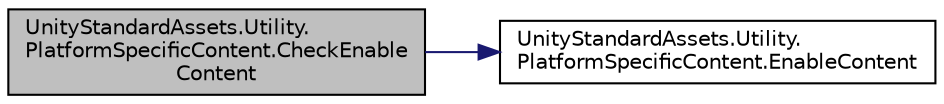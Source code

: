 digraph "UnityStandardAssets.Utility.PlatformSpecificContent.CheckEnableContent"
{
 // LATEX_PDF_SIZE
  edge [fontname="Helvetica",fontsize="10",labelfontname="Helvetica",labelfontsize="10"];
  node [fontname="Helvetica",fontsize="10",shape=record];
  rankdir="LR";
  Node0 [label="UnityStandardAssets.Utility.\lPlatformSpecificContent.CheckEnable\lContent",height=0.2,width=0.4,color="black", fillcolor="grey75", style="filled", fontcolor="black",tooltip=" "];
  Node0 -> Node1 [color="midnightblue",fontsize="10",style="solid",fontname="Helvetica"];
  Node1 [label="UnityStandardAssets.Utility.\lPlatformSpecificContent.EnableContent",height=0.2,width=0.4,color="black", fillcolor="white", style="filled",URL="$class_unity_standard_assets_1_1_utility_1_1_platform_specific_content.html#ab9e4d51436b91d63493118402958043b",tooltip=" "];
}

